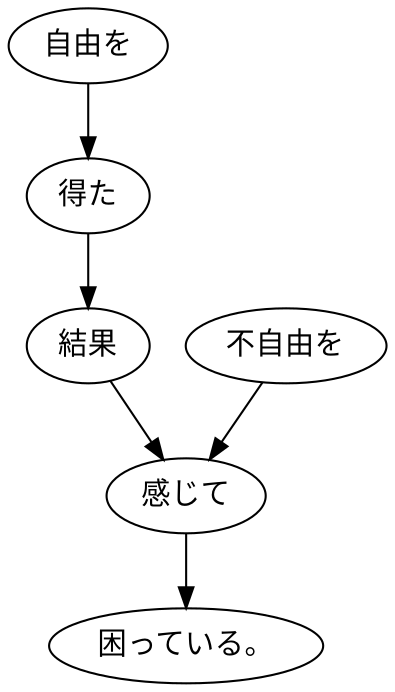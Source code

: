 digraph graph8851 {
	node0 [label="自由を"];
	node1 [label="得た"];
	node2 [label="結果"];
	node3 [label="不自由を"];
	node4 [label="感じて"];
	node5 [label="困っている。"];
	node0 -> node1;
	node1 -> node2;
	node2 -> node4;
	node3 -> node4;
	node4 -> node5;
}
